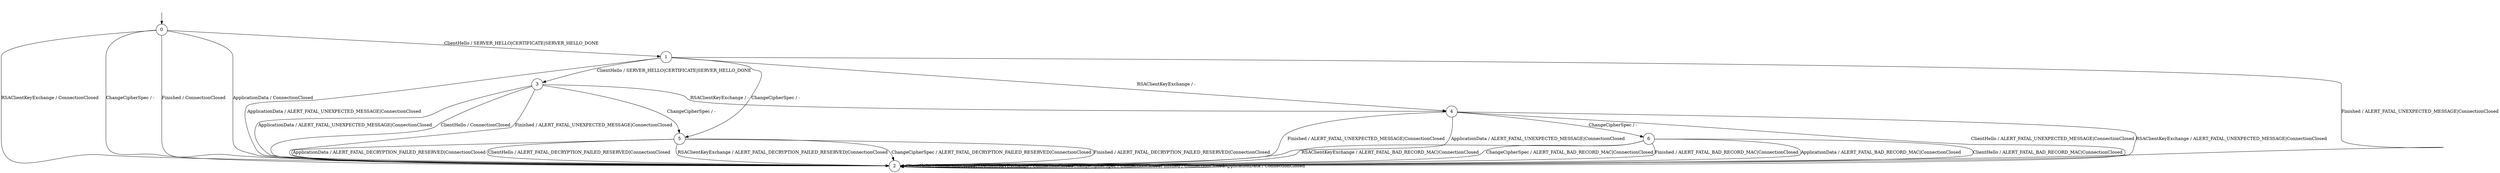 digraph g {
__start0 [label="" shape="none"];

	s0 [shape="circle" label="0"];
	s1 [shape="circle" label="1"];
	s2 [shape="circle" label="2"];
	s3 [shape="circle" label="3"];
	s4 [shape="circle" label="4"];
	s5 [shape="circle" label="5"];
	s6 [shape="circle" label="6"];
	s0 -> s1 [label="ClientHello / SERVER_HELLO|CERTIFICATE|SERVER_HELLO_DONE"];
	s0 -> s2 [label="RSAClientKeyExchange / ConnectionClosed"];
	s0 -> s2 [label="ChangeCipherSpec / -"];
	s0 -> s2 [label="Finished / ConnectionClosed"];
	s0 -> s2 [label="ApplicationData / ConnectionClosed"];
	s1 -> s3 [label="ClientHello / SERVER_HELLO|CERTIFICATE|SERVER_HELLO_DONE"];
	s1 -> s4 [label="RSAClientKeyExchange / -"];
	s1 -> s5 [label="ChangeCipherSpec / -"];
	s1 -> s2 [label="Finished / ALERT_FATAL_UNEXPECTED_MESSAGE|ConnectionClosed"];
	s1 -> s2 [label="ApplicationData / ALERT_FATAL_UNEXPECTED_MESSAGE|ConnectionClosed"];
	s2 -> s2 [label="ClientHello / ConnectionClosed"];
	s2 -> s2 [label="RSAClientKeyExchange / ConnectionClosed"];
	s2 -> s2 [label="ChangeCipherSpec / ConnectionClosed"];
	s2 -> s2 [label="Finished / ConnectionClosed"];
	s2 -> s2 [label="ApplicationData / ConnectionClosed"];
	s3 -> s2 [label="ClientHello / ConnectionClosed"];
	s3 -> s4 [label="RSAClientKeyExchange / -"];
	s3 -> s5 [label="ChangeCipherSpec / -"];
	s3 -> s2 [label="Finished / ALERT_FATAL_UNEXPECTED_MESSAGE|ConnectionClosed"];
	s3 -> s2 [label="ApplicationData / ALERT_FATAL_UNEXPECTED_MESSAGE|ConnectionClosed"];
	s4 -> s2 [label="ClientHello / ALERT_FATAL_UNEXPECTED_MESSAGE|ConnectionClosed"];
	s4 -> s2 [label="RSAClientKeyExchange / ALERT_FATAL_UNEXPECTED_MESSAGE|ConnectionClosed"];
	s4 -> s6 [label="ChangeCipherSpec / -"];
	s4 -> s2 [label="Finished / ALERT_FATAL_UNEXPECTED_MESSAGE|ConnectionClosed"];
	s4 -> s2 [label="ApplicationData / ALERT_FATAL_UNEXPECTED_MESSAGE|ConnectionClosed"];
	s5 -> s2 [label="ClientHello / ALERT_FATAL_DECRYPTION_FAILED_RESERVED|ConnectionClosed"];
	s5 -> s2 [label="RSAClientKeyExchange / ALERT_FATAL_DECRYPTION_FAILED_RESERVED|ConnectionClosed"];
	s5 -> s2 [label="ChangeCipherSpec / ALERT_FATAL_DECRYPTION_FAILED_RESERVED|ConnectionClosed"];
	s5 -> s2 [label="Finished / ALERT_FATAL_DECRYPTION_FAILED_RESERVED|ConnectionClosed"];
	s5 -> s2 [label="ApplicationData / ALERT_FATAL_DECRYPTION_FAILED_RESERVED|ConnectionClosed"];
	s6 -> s2 [label="ClientHello / ALERT_FATAL_BAD_RECORD_MAC|ConnectionClosed"];
	s6 -> s2 [label="RSAClientKeyExchange / ALERT_FATAL_BAD_RECORD_MAC|ConnectionClosed"];
	s6 -> s2 [label="ChangeCipherSpec / ALERT_FATAL_BAD_RECORD_MAC|ConnectionClosed"];
	s6 -> s2 [label="Finished / ALERT_FATAL_BAD_RECORD_MAC|ConnectionClosed"];
	s6 -> s2 [label="ApplicationData / ALERT_FATAL_BAD_RECORD_MAC|ConnectionClosed"];

__start0 -> s0;
}
